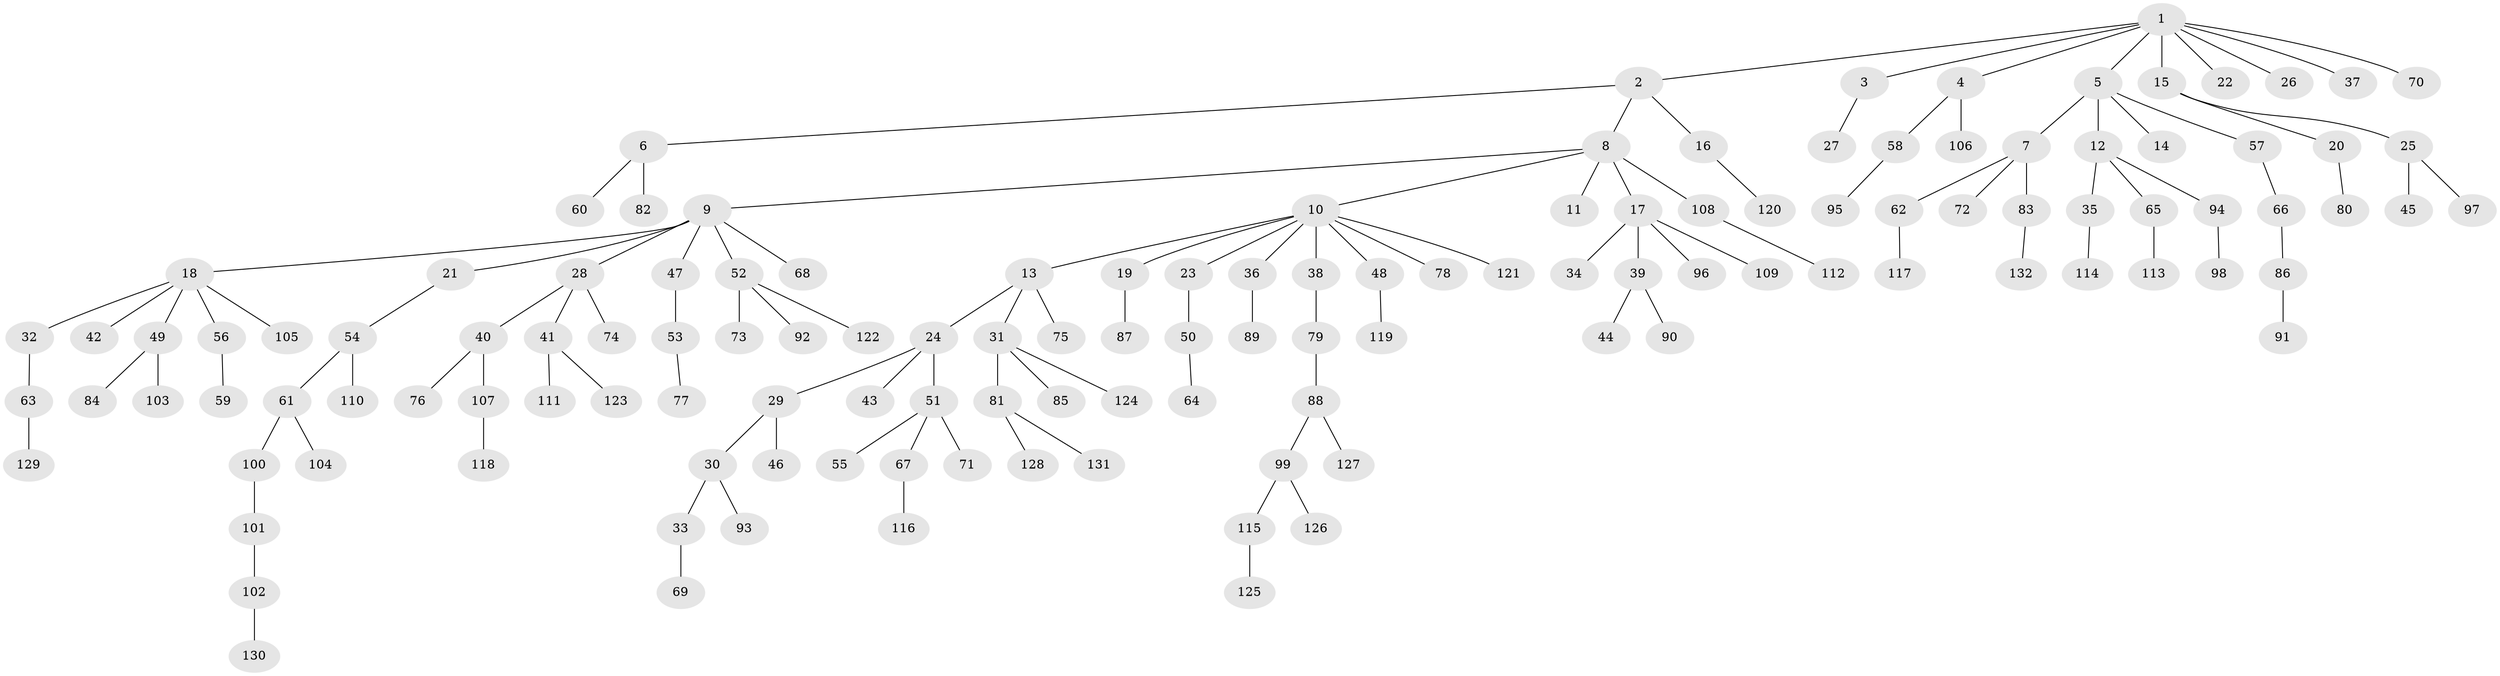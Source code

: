 // Generated by graph-tools (version 1.1) at 2025/36/03/09/25 02:36:34]
// undirected, 132 vertices, 131 edges
graph export_dot {
graph [start="1"]
  node [color=gray90,style=filled];
  1;
  2;
  3;
  4;
  5;
  6;
  7;
  8;
  9;
  10;
  11;
  12;
  13;
  14;
  15;
  16;
  17;
  18;
  19;
  20;
  21;
  22;
  23;
  24;
  25;
  26;
  27;
  28;
  29;
  30;
  31;
  32;
  33;
  34;
  35;
  36;
  37;
  38;
  39;
  40;
  41;
  42;
  43;
  44;
  45;
  46;
  47;
  48;
  49;
  50;
  51;
  52;
  53;
  54;
  55;
  56;
  57;
  58;
  59;
  60;
  61;
  62;
  63;
  64;
  65;
  66;
  67;
  68;
  69;
  70;
  71;
  72;
  73;
  74;
  75;
  76;
  77;
  78;
  79;
  80;
  81;
  82;
  83;
  84;
  85;
  86;
  87;
  88;
  89;
  90;
  91;
  92;
  93;
  94;
  95;
  96;
  97;
  98;
  99;
  100;
  101;
  102;
  103;
  104;
  105;
  106;
  107;
  108;
  109;
  110;
  111;
  112;
  113;
  114;
  115;
  116;
  117;
  118;
  119;
  120;
  121;
  122;
  123;
  124;
  125;
  126;
  127;
  128;
  129;
  130;
  131;
  132;
  1 -- 2;
  1 -- 3;
  1 -- 4;
  1 -- 5;
  1 -- 15;
  1 -- 22;
  1 -- 26;
  1 -- 37;
  1 -- 70;
  2 -- 6;
  2 -- 8;
  2 -- 16;
  3 -- 27;
  4 -- 58;
  4 -- 106;
  5 -- 7;
  5 -- 12;
  5 -- 14;
  5 -- 57;
  6 -- 60;
  6 -- 82;
  7 -- 62;
  7 -- 72;
  7 -- 83;
  8 -- 9;
  8 -- 10;
  8 -- 11;
  8 -- 17;
  8 -- 108;
  9 -- 18;
  9 -- 21;
  9 -- 28;
  9 -- 47;
  9 -- 52;
  9 -- 68;
  10 -- 13;
  10 -- 19;
  10 -- 23;
  10 -- 36;
  10 -- 38;
  10 -- 48;
  10 -- 78;
  10 -- 121;
  12 -- 35;
  12 -- 65;
  12 -- 94;
  13 -- 24;
  13 -- 31;
  13 -- 75;
  15 -- 20;
  15 -- 25;
  16 -- 120;
  17 -- 34;
  17 -- 39;
  17 -- 96;
  17 -- 109;
  18 -- 32;
  18 -- 42;
  18 -- 49;
  18 -- 56;
  18 -- 105;
  19 -- 87;
  20 -- 80;
  21 -- 54;
  23 -- 50;
  24 -- 29;
  24 -- 43;
  24 -- 51;
  25 -- 45;
  25 -- 97;
  28 -- 40;
  28 -- 41;
  28 -- 74;
  29 -- 30;
  29 -- 46;
  30 -- 33;
  30 -- 93;
  31 -- 81;
  31 -- 85;
  31 -- 124;
  32 -- 63;
  33 -- 69;
  35 -- 114;
  36 -- 89;
  38 -- 79;
  39 -- 44;
  39 -- 90;
  40 -- 76;
  40 -- 107;
  41 -- 111;
  41 -- 123;
  47 -- 53;
  48 -- 119;
  49 -- 84;
  49 -- 103;
  50 -- 64;
  51 -- 55;
  51 -- 67;
  51 -- 71;
  52 -- 73;
  52 -- 92;
  52 -- 122;
  53 -- 77;
  54 -- 61;
  54 -- 110;
  56 -- 59;
  57 -- 66;
  58 -- 95;
  61 -- 100;
  61 -- 104;
  62 -- 117;
  63 -- 129;
  65 -- 113;
  66 -- 86;
  67 -- 116;
  79 -- 88;
  81 -- 128;
  81 -- 131;
  83 -- 132;
  86 -- 91;
  88 -- 99;
  88 -- 127;
  94 -- 98;
  99 -- 115;
  99 -- 126;
  100 -- 101;
  101 -- 102;
  102 -- 130;
  107 -- 118;
  108 -- 112;
  115 -- 125;
}
